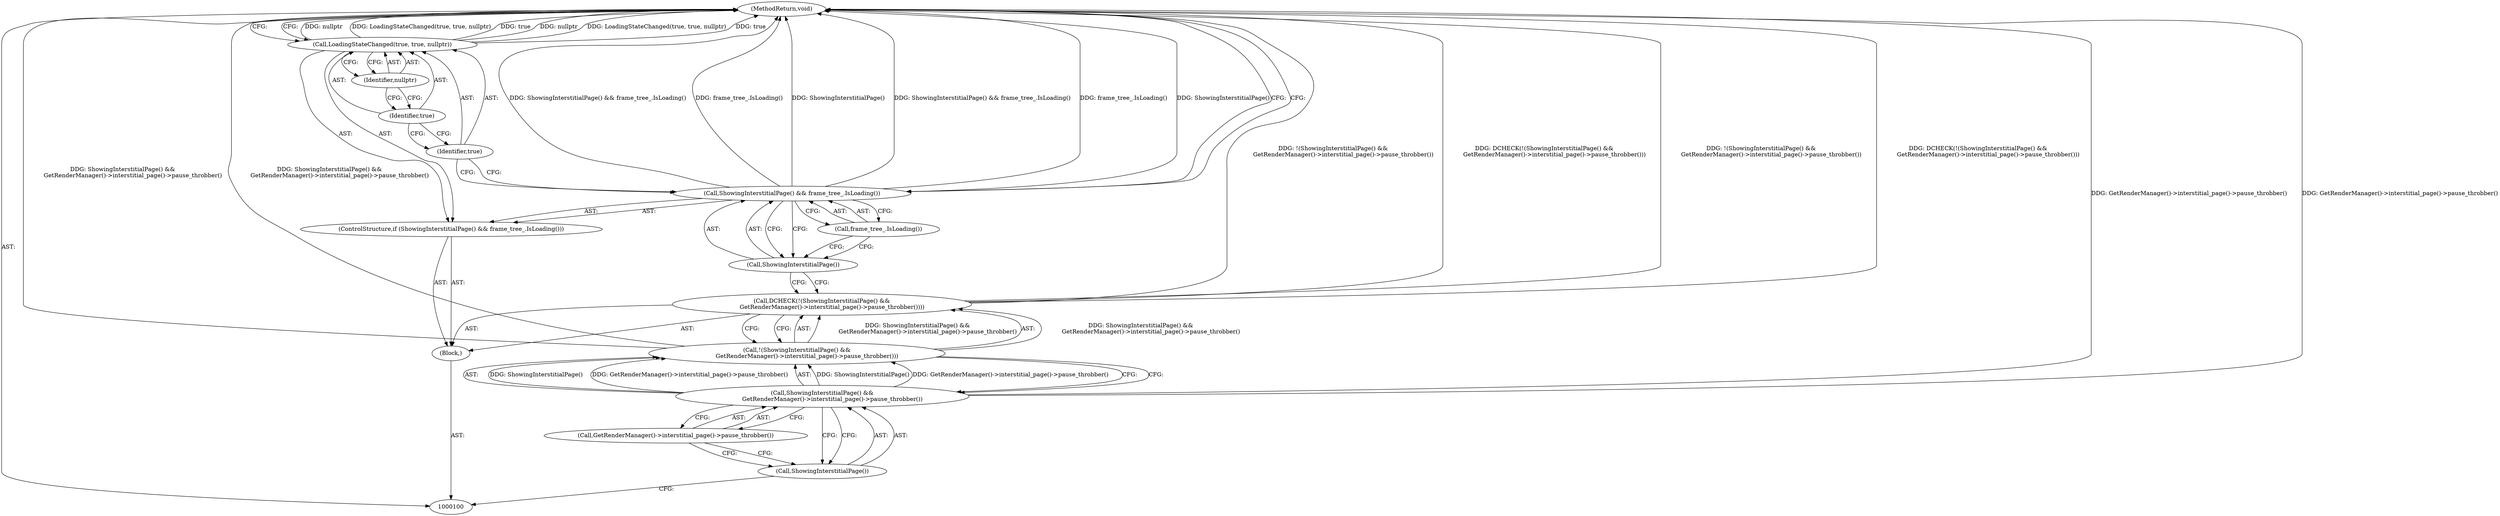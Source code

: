 digraph "1_Chrome_adca986a53b31b6da4cb22f8e755f6856daea89a_6" {
"1000115" [label="(MethodReturn,void)"];
"1000101" [label="(Block,)"];
"1000104" [label="(Call,ShowingInterstitialPage() &&\n           GetRenderManager()->interstitial_page()->pause_throbber())"];
"1000105" [label="(Call,ShowingInterstitialPage())"];
"1000102" [label="(Call,DCHECK(!(ShowingInterstitialPage() &&\n           GetRenderManager()->interstitial_page()->pause_throbber())))"];
"1000103" [label="(Call,!(ShowingInterstitialPage() &&\n           GetRenderManager()->interstitial_page()->pause_throbber()))"];
"1000106" [label="(Call,GetRenderManager()->interstitial_page()->pause_throbber())"];
"1000107" [label="(ControlStructure,if (ShowingInterstitialPage() && frame_tree_.IsLoading()))"];
"1000110" [label="(Call,frame_tree_.IsLoading())"];
"1000108" [label="(Call,ShowingInterstitialPage() && frame_tree_.IsLoading())"];
"1000109" [label="(Call,ShowingInterstitialPage())"];
"1000112" [label="(Identifier,true)"];
"1000113" [label="(Identifier,true)"];
"1000114" [label="(Identifier,nullptr)"];
"1000111" [label="(Call,LoadingStateChanged(true, true, nullptr))"];
"1000115" -> "1000100"  [label="AST: "];
"1000115" -> "1000111"  [label="CFG: "];
"1000115" -> "1000108"  [label="CFG: "];
"1000108" -> "1000115"  [label="DDG: ShowingInterstitialPage() && frame_tree_.IsLoading()"];
"1000108" -> "1000115"  [label="DDG: frame_tree_.IsLoading()"];
"1000108" -> "1000115"  [label="DDG: ShowingInterstitialPage()"];
"1000103" -> "1000115"  [label="DDG: ShowingInterstitialPage() &&\n           GetRenderManager()->interstitial_page()->pause_throbber()"];
"1000111" -> "1000115"  [label="DDG: nullptr"];
"1000111" -> "1000115"  [label="DDG: LoadingStateChanged(true, true, nullptr)"];
"1000111" -> "1000115"  [label="DDG: true"];
"1000102" -> "1000115"  [label="DDG: !(ShowingInterstitialPage() &&\n           GetRenderManager()->interstitial_page()->pause_throbber())"];
"1000102" -> "1000115"  [label="DDG: DCHECK(!(ShowingInterstitialPage() &&\n           GetRenderManager()->interstitial_page()->pause_throbber()))"];
"1000104" -> "1000115"  [label="DDG: GetRenderManager()->interstitial_page()->pause_throbber()"];
"1000101" -> "1000100"  [label="AST: "];
"1000102" -> "1000101"  [label="AST: "];
"1000107" -> "1000101"  [label="AST: "];
"1000104" -> "1000103"  [label="AST: "];
"1000104" -> "1000105"  [label="CFG: "];
"1000104" -> "1000106"  [label="CFG: "];
"1000105" -> "1000104"  [label="AST: "];
"1000106" -> "1000104"  [label="AST: "];
"1000103" -> "1000104"  [label="CFG: "];
"1000104" -> "1000115"  [label="DDG: GetRenderManager()->interstitial_page()->pause_throbber()"];
"1000104" -> "1000103"  [label="DDG: ShowingInterstitialPage()"];
"1000104" -> "1000103"  [label="DDG: GetRenderManager()->interstitial_page()->pause_throbber()"];
"1000105" -> "1000104"  [label="AST: "];
"1000105" -> "1000100"  [label="CFG: "];
"1000106" -> "1000105"  [label="CFG: "];
"1000104" -> "1000105"  [label="CFG: "];
"1000102" -> "1000101"  [label="AST: "];
"1000102" -> "1000103"  [label="CFG: "];
"1000103" -> "1000102"  [label="AST: "];
"1000109" -> "1000102"  [label="CFG: "];
"1000102" -> "1000115"  [label="DDG: !(ShowingInterstitialPage() &&\n           GetRenderManager()->interstitial_page()->pause_throbber())"];
"1000102" -> "1000115"  [label="DDG: DCHECK(!(ShowingInterstitialPage() &&\n           GetRenderManager()->interstitial_page()->pause_throbber()))"];
"1000103" -> "1000102"  [label="DDG: ShowingInterstitialPage() &&\n           GetRenderManager()->interstitial_page()->pause_throbber()"];
"1000103" -> "1000102"  [label="AST: "];
"1000103" -> "1000104"  [label="CFG: "];
"1000104" -> "1000103"  [label="AST: "];
"1000102" -> "1000103"  [label="CFG: "];
"1000103" -> "1000115"  [label="DDG: ShowingInterstitialPage() &&\n           GetRenderManager()->interstitial_page()->pause_throbber()"];
"1000103" -> "1000102"  [label="DDG: ShowingInterstitialPage() &&\n           GetRenderManager()->interstitial_page()->pause_throbber()"];
"1000104" -> "1000103"  [label="DDG: ShowingInterstitialPage()"];
"1000104" -> "1000103"  [label="DDG: GetRenderManager()->interstitial_page()->pause_throbber()"];
"1000106" -> "1000104"  [label="AST: "];
"1000106" -> "1000105"  [label="CFG: "];
"1000104" -> "1000106"  [label="CFG: "];
"1000107" -> "1000101"  [label="AST: "];
"1000108" -> "1000107"  [label="AST: "];
"1000111" -> "1000107"  [label="AST: "];
"1000110" -> "1000108"  [label="AST: "];
"1000110" -> "1000109"  [label="CFG: "];
"1000108" -> "1000110"  [label="CFG: "];
"1000108" -> "1000107"  [label="AST: "];
"1000108" -> "1000109"  [label="CFG: "];
"1000108" -> "1000110"  [label="CFG: "];
"1000109" -> "1000108"  [label="AST: "];
"1000110" -> "1000108"  [label="AST: "];
"1000112" -> "1000108"  [label="CFG: "];
"1000115" -> "1000108"  [label="CFG: "];
"1000108" -> "1000115"  [label="DDG: ShowingInterstitialPage() && frame_tree_.IsLoading()"];
"1000108" -> "1000115"  [label="DDG: frame_tree_.IsLoading()"];
"1000108" -> "1000115"  [label="DDG: ShowingInterstitialPage()"];
"1000109" -> "1000108"  [label="AST: "];
"1000109" -> "1000102"  [label="CFG: "];
"1000110" -> "1000109"  [label="CFG: "];
"1000108" -> "1000109"  [label="CFG: "];
"1000112" -> "1000111"  [label="AST: "];
"1000112" -> "1000108"  [label="CFG: "];
"1000113" -> "1000112"  [label="CFG: "];
"1000113" -> "1000111"  [label="AST: "];
"1000113" -> "1000112"  [label="CFG: "];
"1000114" -> "1000113"  [label="CFG: "];
"1000114" -> "1000111"  [label="AST: "];
"1000114" -> "1000113"  [label="CFG: "];
"1000111" -> "1000114"  [label="CFG: "];
"1000111" -> "1000107"  [label="AST: "];
"1000111" -> "1000114"  [label="CFG: "];
"1000112" -> "1000111"  [label="AST: "];
"1000113" -> "1000111"  [label="AST: "];
"1000114" -> "1000111"  [label="AST: "];
"1000115" -> "1000111"  [label="CFG: "];
"1000111" -> "1000115"  [label="DDG: nullptr"];
"1000111" -> "1000115"  [label="DDG: LoadingStateChanged(true, true, nullptr)"];
"1000111" -> "1000115"  [label="DDG: true"];
}
